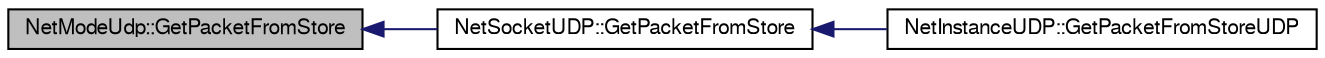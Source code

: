 digraph G
{
  edge [fontname="FreeSans",fontsize="10",labelfontname="FreeSans",labelfontsize="10"];
  node [fontname="FreeSans",fontsize="10",shape=record];
  rankdir=LR;
  Node1 [label="NetModeUdp::GetPacketFromStore",height=0.2,width=0.4,color="black", fillcolor="grey75", style="filled" fontcolor="black"];
  Node1 -> Node2 [dir=back,color="midnightblue",fontsize="10",style="solid"];
  Node2 [label="NetSocketUDP::GetPacketFromStore",height=0.2,width=0.4,color="black", fillcolor="white", style="filled",URL="$class_net_socket_u_d_p.html#a70a7fb570eec78935ab813845c4cbf68"];
  Node2 -> Node3 [dir=back,color="midnightblue",fontsize="10",style="solid"];
  Node3 [label="NetInstanceUDP::GetPacketFromStoreUDP",height=0.2,width=0.4,color="black", fillcolor="white", style="filled",URL="$class_net_instance_u_d_p.html#ad5fb0e919e38f01af3097161e56801f1"];
}

